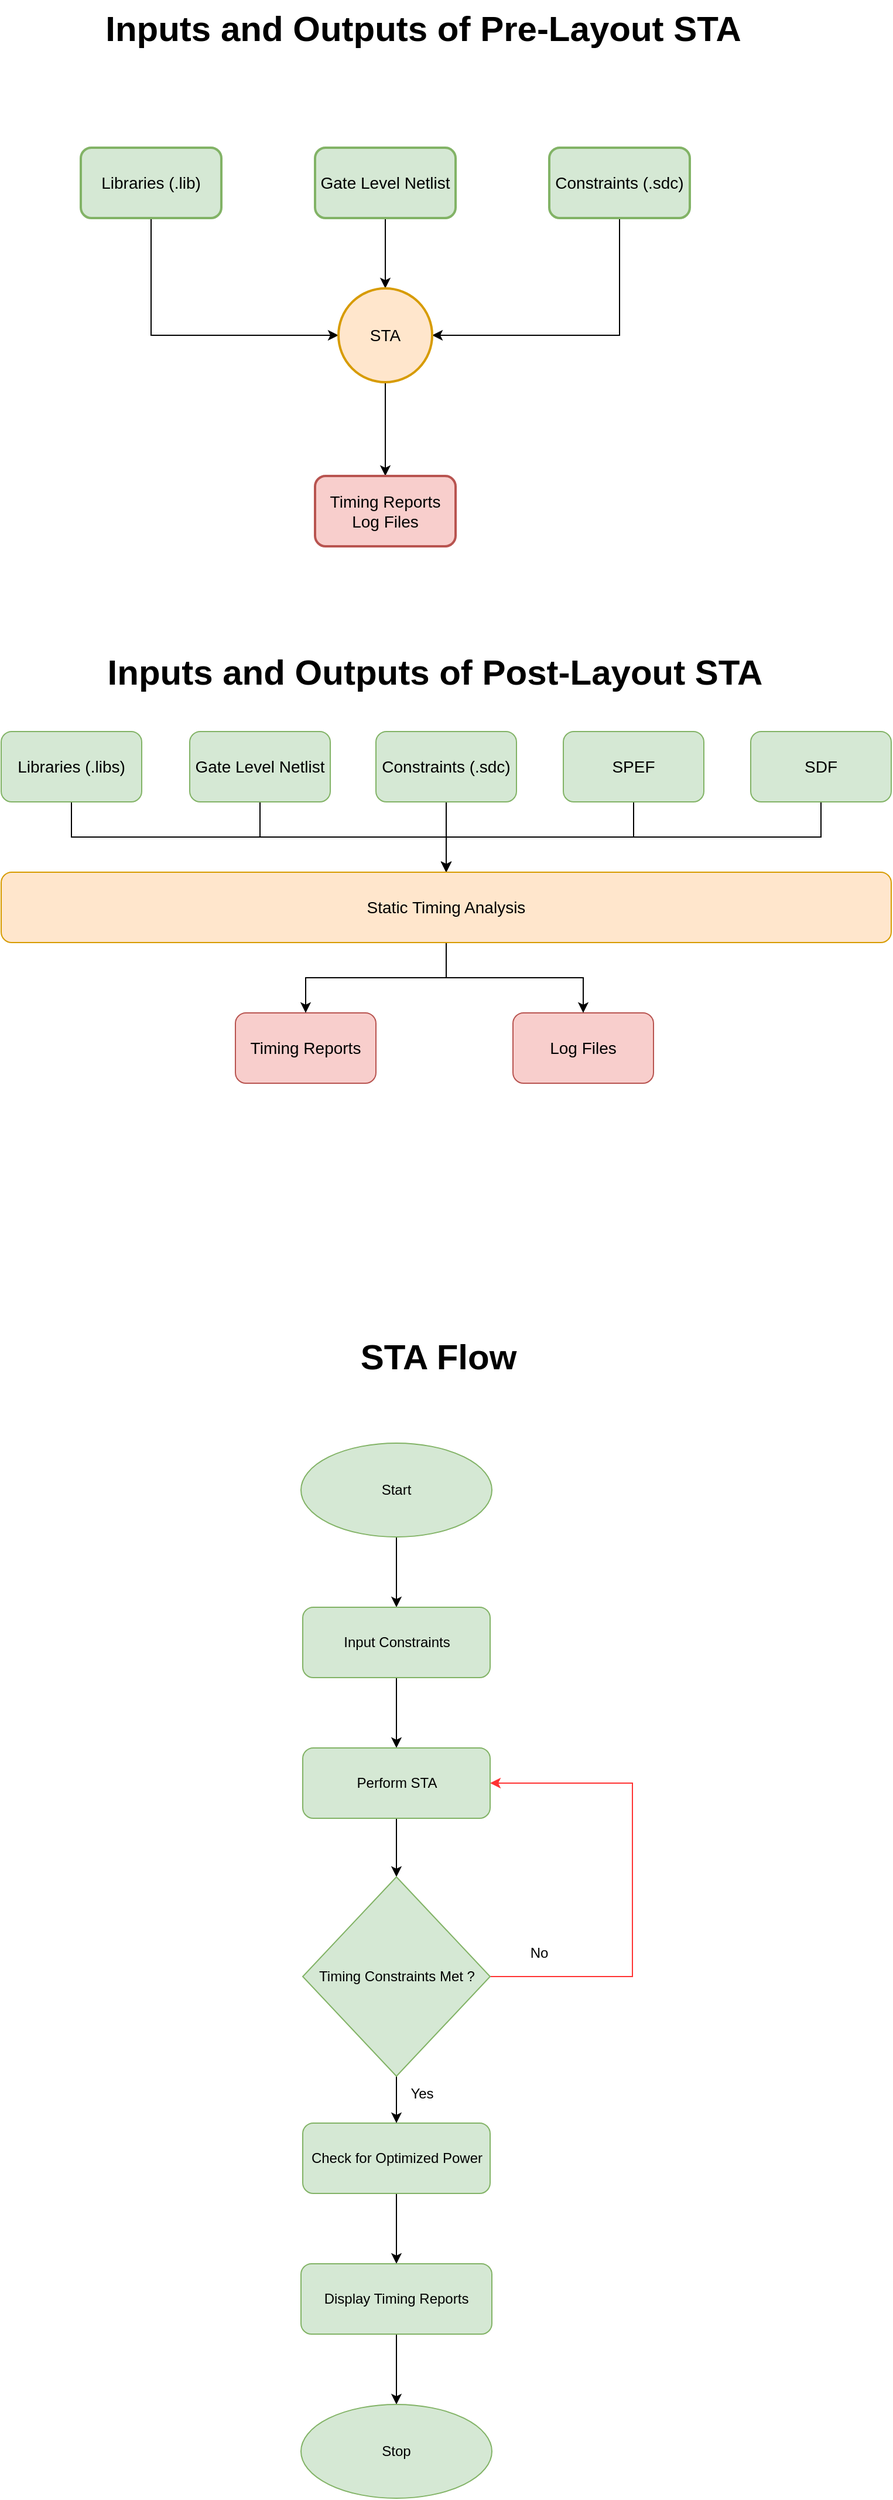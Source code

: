 <mxfile version="28.1.1">
  <diagram name="Page-1" id="hId_z6nj5ehB06tz2Tm5">
    <mxGraphModel dx="1838" dy="1160" grid="0" gridSize="10" guides="1" tooltips="1" connect="1" arrows="1" fold="1" page="1" pageScale="1" pageWidth="850" pageHeight="1100" math="0" shadow="0">
      <root>
        <mxCell id="0" />
        <mxCell id="1" parent="0" />
        <mxCell id="HBcbBVoYGgbt2iBhkjOB-11" style="edgeStyle=orthogonalEdgeStyle;rounded=0;orthogonalLoop=1;jettySize=auto;html=1;exitX=0.5;exitY=1;exitDx=0;exitDy=0;entryX=0;entryY=0.5;entryDx=0;entryDy=0;fontStyle=0" parent="1" source="HBcbBVoYGgbt2iBhkjOB-1" target="HBcbBVoYGgbt2iBhkjOB-4" edge="1">
          <mxGeometry relative="1" as="geometry" />
        </mxCell>
        <mxCell id="HBcbBVoYGgbt2iBhkjOB-1" value="Libraries (.lib)" style="rounded=1;whiteSpace=wrap;html=1;strokeWidth=2;fontSize=14;fontStyle=0;fillColor=#d5e8d4;strokeColor=#82b366;" parent="1" vertex="1">
          <mxGeometry x="148" y="142" width="120" height="60" as="geometry" />
        </mxCell>
        <mxCell id="HBcbBVoYGgbt2iBhkjOB-9" style="edgeStyle=orthogonalEdgeStyle;rounded=0;orthogonalLoop=1;jettySize=auto;html=1;exitX=0.5;exitY=1;exitDx=0;exitDy=0;entryX=0.5;entryY=0;entryDx=0;entryDy=0;fontStyle=0" parent="1" source="HBcbBVoYGgbt2iBhkjOB-2" target="HBcbBVoYGgbt2iBhkjOB-4" edge="1">
          <mxGeometry relative="1" as="geometry" />
        </mxCell>
        <mxCell id="HBcbBVoYGgbt2iBhkjOB-2" value="Gate Level Netlist" style="rounded=1;whiteSpace=wrap;html=1;strokeWidth=2;fontSize=14;fontStyle=0;fillColor=#d5e8d4;strokeColor=#82b366;" parent="1" vertex="1">
          <mxGeometry x="348" y="142" width="120" height="60" as="geometry" />
        </mxCell>
        <mxCell id="HBcbBVoYGgbt2iBhkjOB-10" style="edgeStyle=orthogonalEdgeStyle;rounded=0;orthogonalLoop=1;jettySize=auto;html=1;exitX=0.5;exitY=1;exitDx=0;exitDy=0;entryX=1;entryY=0.5;entryDx=0;entryDy=0;fontStyle=0" parent="1" source="HBcbBVoYGgbt2iBhkjOB-3" target="HBcbBVoYGgbt2iBhkjOB-4" edge="1">
          <mxGeometry relative="1" as="geometry" />
        </mxCell>
        <mxCell id="HBcbBVoYGgbt2iBhkjOB-3" value="Constraints (.sdc)" style="rounded=1;whiteSpace=wrap;html=1;strokeWidth=2;fontSize=14;fontStyle=0;fillColor=#d5e8d4;strokeColor=#82b366;" parent="1" vertex="1">
          <mxGeometry x="548" y="142" width="120" height="60" as="geometry" />
        </mxCell>
        <mxCell id="HBcbBVoYGgbt2iBhkjOB-12" style="edgeStyle=orthogonalEdgeStyle;rounded=0;orthogonalLoop=1;jettySize=auto;html=1;exitX=0.5;exitY=1;exitDx=0;exitDy=0;entryX=0.5;entryY=0;entryDx=0;entryDy=0;fontStyle=0" parent="1" source="HBcbBVoYGgbt2iBhkjOB-4" target="HBcbBVoYGgbt2iBhkjOB-5" edge="1">
          <mxGeometry relative="1" as="geometry" />
        </mxCell>
        <mxCell id="HBcbBVoYGgbt2iBhkjOB-4" value="STA" style="ellipse;whiteSpace=wrap;html=1;aspect=fixed;strokeWidth=2;fontSize=14;fontStyle=0;fillColor=#ffe6cc;strokeColor=#d79b00;" parent="1" vertex="1">
          <mxGeometry x="368" y="262" width="80" height="80" as="geometry" />
        </mxCell>
        <mxCell id="HBcbBVoYGgbt2iBhkjOB-5" value="Timing Reports&lt;div&gt;Log Files&lt;/div&gt;" style="rounded=1;whiteSpace=wrap;html=1;strokeWidth=2;fontSize=14;fontStyle=0;fillColor=#f8cecc;strokeColor=#b85450;" parent="1" vertex="1">
          <mxGeometry x="348" y="422" width="120" height="60" as="geometry" />
        </mxCell>
        <mxCell id="WHp-Qc4TdJ1LshXwCAer-1" value="&lt;b&gt;&lt;font style=&quot;font-size: 30px;&quot;&gt;Inputs and Outputs of Pre-Layout STA&lt;/font&gt;&lt;/b&gt;" style="text;html=1;align=center;verticalAlign=middle;resizable=0;points=[];autosize=1;strokeColor=none;fillColor=none;" vertex="1" parent="1">
          <mxGeometry x="159" y="16" width="561" height="48" as="geometry" />
        </mxCell>
        <mxCell id="WHp-Qc4TdJ1LshXwCAer-23" style="edgeStyle=orthogonalEdgeStyle;rounded=0;orthogonalLoop=1;jettySize=auto;html=1;exitX=0.5;exitY=1;exitDx=0;exitDy=0;" edge="1" parent="1" source="WHp-Qc4TdJ1LshXwCAer-2" target="WHp-Qc4TdJ1LshXwCAer-21">
          <mxGeometry relative="1" as="geometry" />
        </mxCell>
        <mxCell id="WHp-Qc4TdJ1LshXwCAer-2" value="Libraries (.libs)" style="rounded=1;whiteSpace=wrap;html=1;fontSize=14;fillColor=#d5e8d4;strokeColor=#82b366;" vertex="1" parent="1">
          <mxGeometry x="80" y="640" width="120" height="60" as="geometry" />
        </mxCell>
        <mxCell id="WHp-Qc4TdJ1LshXwCAer-24" value="" style="edgeStyle=orthogonalEdgeStyle;rounded=0;orthogonalLoop=1;jettySize=auto;html=1;" edge="1" parent="1" source="WHp-Qc4TdJ1LshXwCAer-3" target="WHp-Qc4TdJ1LshXwCAer-21">
          <mxGeometry relative="1" as="geometry" />
        </mxCell>
        <mxCell id="WHp-Qc4TdJ1LshXwCAer-3" value="Gate Level Netlist" style="rounded=1;whiteSpace=wrap;html=1;fontSize=14;fillColor=#d5e8d4;strokeColor=#82b366;" vertex="1" parent="1">
          <mxGeometry x="241" y="640" width="120" height="60" as="geometry" />
        </mxCell>
        <mxCell id="WHp-Qc4TdJ1LshXwCAer-25" value="" style="edgeStyle=orthogonalEdgeStyle;rounded=0;orthogonalLoop=1;jettySize=auto;html=1;" edge="1" parent="1" source="WHp-Qc4TdJ1LshXwCAer-4" target="WHp-Qc4TdJ1LshXwCAer-21">
          <mxGeometry relative="1" as="geometry" />
        </mxCell>
        <mxCell id="WHp-Qc4TdJ1LshXwCAer-4" value="Constraints (.sdc)" style="rounded=1;whiteSpace=wrap;html=1;fontSize=14;fillColor=#d5e8d4;strokeColor=#82b366;" vertex="1" parent="1">
          <mxGeometry x="400" y="640" width="120" height="60" as="geometry" />
        </mxCell>
        <mxCell id="WHp-Qc4TdJ1LshXwCAer-26" value="" style="edgeStyle=orthogonalEdgeStyle;rounded=0;orthogonalLoop=1;jettySize=auto;html=1;" edge="1" parent="1" source="WHp-Qc4TdJ1LshXwCAer-5" target="WHp-Qc4TdJ1LshXwCAer-21">
          <mxGeometry relative="1" as="geometry" />
        </mxCell>
        <mxCell id="WHp-Qc4TdJ1LshXwCAer-5" value="SPEF" style="rounded=1;whiteSpace=wrap;html=1;fontSize=14;fillColor=#d5e8d4;strokeColor=#82b366;" vertex="1" parent="1">
          <mxGeometry x="560" y="640" width="120" height="60" as="geometry" />
        </mxCell>
        <mxCell id="WHp-Qc4TdJ1LshXwCAer-27" value="" style="edgeStyle=orthogonalEdgeStyle;rounded=0;orthogonalLoop=1;jettySize=auto;html=1;" edge="1" parent="1" source="WHp-Qc4TdJ1LshXwCAer-6" target="WHp-Qc4TdJ1LshXwCAer-21">
          <mxGeometry relative="1" as="geometry" />
        </mxCell>
        <mxCell id="WHp-Qc4TdJ1LshXwCAer-6" value="SDF" style="rounded=1;whiteSpace=wrap;html=1;fontSize=14;fillColor=#d5e8d4;strokeColor=#82b366;" vertex="1" parent="1">
          <mxGeometry x="720" y="640" width="120" height="60" as="geometry" />
        </mxCell>
        <mxCell id="WHp-Qc4TdJ1LshXwCAer-9" value="Timing Reports" style="rounded=1;whiteSpace=wrap;html=1;fontSize=14;fillColor=#f8cecc;strokeColor=#b85450;" vertex="1" parent="1">
          <mxGeometry x="280" y="880" width="120" height="60" as="geometry" />
        </mxCell>
        <mxCell id="WHp-Qc4TdJ1LshXwCAer-10" value="Log Files" style="rounded=1;whiteSpace=wrap;html=1;fontSize=14;fillColor=#f8cecc;strokeColor=#b85450;" vertex="1" parent="1">
          <mxGeometry x="517" y="880" width="120" height="60" as="geometry" />
        </mxCell>
        <mxCell id="WHp-Qc4TdJ1LshXwCAer-28" style="edgeStyle=orthogonalEdgeStyle;rounded=0;orthogonalLoop=1;jettySize=auto;html=1;exitX=0.5;exitY=1;exitDx=0;exitDy=0;entryX=0.5;entryY=0;entryDx=0;entryDy=0;" edge="1" parent="1" source="WHp-Qc4TdJ1LshXwCAer-21" target="WHp-Qc4TdJ1LshXwCAer-9">
          <mxGeometry relative="1" as="geometry" />
        </mxCell>
        <mxCell id="WHp-Qc4TdJ1LshXwCAer-29" style="edgeStyle=orthogonalEdgeStyle;rounded=0;orthogonalLoop=1;jettySize=auto;html=1;exitX=0.5;exitY=1;exitDx=0;exitDy=0;entryX=0.5;entryY=0;entryDx=0;entryDy=0;" edge="1" parent="1" source="WHp-Qc4TdJ1LshXwCAer-21" target="WHp-Qc4TdJ1LshXwCAer-10">
          <mxGeometry relative="1" as="geometry" />
        </mxCell>
        <mxCell id="WHp-Qc4TdJ1LshXwCAer-21" value="&lt;span style=&quot;font-size: 14px;&quot;&gt;Static Timing Analysis&lt;/span&gt;" style="rounded=1;whiteSpace=wrap;html=1;fillColor=#ffe6cc;strokeColor=#d79b00;" vertex="1" parent="1">
          <mxGeometry x="80" y="760" width="760" height="60" as="geometry" />
        </mxCell>
        <mxCell id="WHp-Qc4TdJ1LshXwCAer-38" value="" style="edgeStyle=orthogonalEdgeStyle;rounded=0;orthogonalLoop=1;jettySize=auto;html=1;" edge="1" parent="1" source="WHp-Qc4TdJ1LshXwCAer-30" target="WHp-Qc4TdJ1LshXwCAer-31">
          <mxGeometry relative="1" as="geometry" />
        </mxCell>
        <mxCell id="WHp-Qc4TdJ1LshXwCAer-30" value="Start" style="ellipse;whiteSpace=wrap;html=1;fillColor=#d5e8d4;strokeColor=#82b366;" vertex="1" parent="1">
          <mxGeometry x="336" y="1247" width="163" height="80" as="geometry" />
        </mxCell>
        <mxCell id="WHp-Qc4TdJ1LshXwCAer-39" value="" style="edgeStyle=orthogonalEdgeStyle;rounded=0;orthogonalLoop=1;jettySize=auto;html=1;" edge="1" parent="1" source="WHp-Qc4TdJ1LshXwCAer-31" target="WHp-Qc4TdJ1LshXwCAer-32">
          <mxGeometry relative="1" as="geometry" />
        </mxCell>
        <mxCell id="WHp-Qc4TdJ1LshXwCAer-31" value="Input Constraints" style="rounded=1;whiteSpace=wrap;html=1;fillColor=#d5e8d4;strokeColor=#82b366;" vertex="1" parent="1">
          <mxGeometry x="337.5" y="1387" width="160" height="60" as="geometry" />
        </mxCell>
        <mxCell id="WHp-Qc4TdJ1LshXwCAer-40" value="" style="edgeStyle=orthogonalEdgeStyle;rounded=0;orthogonalLoop=1;jettySize=auto;html=1;" edge="1" parent="1" source="WHp-Qc4TdJ1LshXwCAer-32" target="WHp-Qc4TdJ1LshXwCAer-35">
          <mxGeometry relative="1" as="geometry" />
        </mxCell>
        <mxCell id="WHp-Qc4TdJ1LshXwCAer-32" value="Perform STA" style="rounded=1;whiteSpace=wrap;html=1;fillColor=#d5e8d4;strokeColor=#82b366;" vertex="1" parent="1">
          <mxGeometry x="337.5" y="1507" width="160" height="60" as="geometry" />
        </mxCell>
        <mxCell id="WHp-Qc4TdJ1LshXwCAer-42" value="" style="edgeStyle=orthogonalEdgeStyle;rounded=0;orthogonalLoop=1;jettySize=auto;html=1;" edge="1" parent="1" source="WHp-Qc4TdJ1LshXwCAer-34" target="WHp-Qc4TdJ1LshXwCAer-36">
          <mxGeometry relative="1" as="geometry" />
        </mxCell>
        <mxCell id="WHp-Qc4TdJ1LshXwCAer-34" value="Check for Optimized Power" style="rounded=1;whiteSpace=wrap;html=1;fillColor=#d5e8d4;strokeColor=#82b366;" vertex="1" parent="1">
          <mxGeometry x="337.5" y="1827" width="160" height="60" as="geometry" />
        </mxCell>
        <mxCell id="WHp-Qc4TdJ1LshXwCAer-41" value="" style="edgeStyle=orthogonalEdgeStyle;rounded=0;orthogonalLoop=1;jettySize=auto;html=1;" edge="1" parent="1" source="WHp-Qc4TdJ1LshXwCAer-35" target="WHp-Qc4TdJ1LshXwCAer-34">
          <mxGeometry relative="1" as="geometry" />
        </mxCell>
        <mxCell id="WHp-Qc4TdJ1LshXwCAer-44" style="edgeStyle=orthogonalEdgeStyle;rounded=0;orthogonalLoop=1;jettySize=auto;html=1;exitX=1;exitY=0.5;exitDx=0;exitDy=0;entryX=1;entryY=0.5;entryDx=0;entryDy=0;strokeColor=#FF3333;" edge="1" parent="1" source="WHp-Qc4TdJ1LshXwCAer-35" target="WHp-Qc4TdJ1LshXwCAer-32">
          <mxGeometry relative="1" as="geometry">
            <Array as="points">
              <mxPoint x="619" y="1702" />
              <mxPoint x="619" y="1537" />
            </Array>
          </mxGeometry>
        </mxCell>
        <mxCell id="WHp-Qc4TdJ1LshXwCAer-35" value="Timing Constraints Met ?" style="rhombus;whiteSpace=wrap;html=1;fillColor=#d5e8d4;strokeColor=#82b366;" vertex="1" parent="1">
          <mxGeometry x="337.5" y="1617" width="160" height="170" as="geometry" />
        </mxCell>
        <mxCell id="WHp-Qc4TdJ1LshXwCAer-43" value="" style="edgeStyle=orthogonalEdgeStyle;rounded=0;orthogonalLoop=1;jettySize=auto;html=1;" edge="1" parent="1" source="WHp-Qc4TdJ1LshXwCAer-36" target="WHp-Qc4TdJ1LshXwCAer-37">
          <mxGeometry relative="1" as="geometry" />
        </mxCell>
        <mxCell id="WHp-Qc4TdJ1LshXwCAer-36" value="Display Timing Reports" style="rounded=1;whiteSpace=wrap;html=1;fillColor=#d5e8d4;strokeColor=#82b366;" vertex="1" parent="1">
          <mxGeometry x="336" y="1947" width="163" height="60" as="geometry" />
        </mxCell>
        <mxCell id="WHp-Qc4TdJ1LshXwCAer-37" value="Stop" style="ellipse;whiteSpace=wrap;html=1;fillColor=#d5e8d4;strokeColor=#82b366;" vertex="1" parent="1">
          <mxGeometry x="336" y="2067" width="163" height="80" as="geometry" />
        </mxCell>
        <mxCell id="WHp-Qc4TdJ1LshXwCAer-45" value="Yes" style="text;html=1;align=center;verticalAlign=middle;resizable=0;points=[];autosize=1;strokeColor=none;fillColor=none;" vertex="1" parent="1">
          <mxGeometry x="419" y="1787" width="40" height="30" as="geometry" />
        </mxCell>
        <mxCell id="WHp-Qc4TdJ1LshXwCAer-46" value="No" style="text;html=1;align=center;verticalAlign=middle;resizable=0;points=[];autosize=1;strokeColor=none;fillColor=none;" vertex="1" parent="1">
          <mxGeometry x="519" y="1667" width="40" height="30" as="geometry" />
        </mxCell>
        <mxCell id="WHp-Qc4TdJ1LshXwCAer-47" value="&lt;b&gt;&lt;font style=&quot;font-size: 30px;&quot;&gt;Inputs and Outputs of Post-Layout STA&lt;/font&gt;&lt;/b&gt;" style="text;html=1;align=center;verticalAlign=middle;resizable=0;points=[];autosize=1;strokeColor=none;fillColor=none;" vertex="1" parent="1">
          <mxGeometry x="161" y="565" width="577" height="48" as="geometry" />
        </mxCell>
        <mxCell id="WHp-Qc4TdJ1LshXwCAer-48" value="&lt;b&gt;&lt;font style=&quot;font-size: 30px;&quot;&gt;STA Flow&lt;/font&gt;&lt;/b&gt;" style="text;html=1;align=center;verticalAlign=middle;resizable=0;points=[];autosize=1;strokeColor=none;fillColor=none;" vertex="1" parent="1">
          <mxGeometry x="377" y="1149" width="151" height="48" as="geometry" />
        </mxCell>
      </root>
    </mxGraphModel>
  </diagram>
</mxfile>
